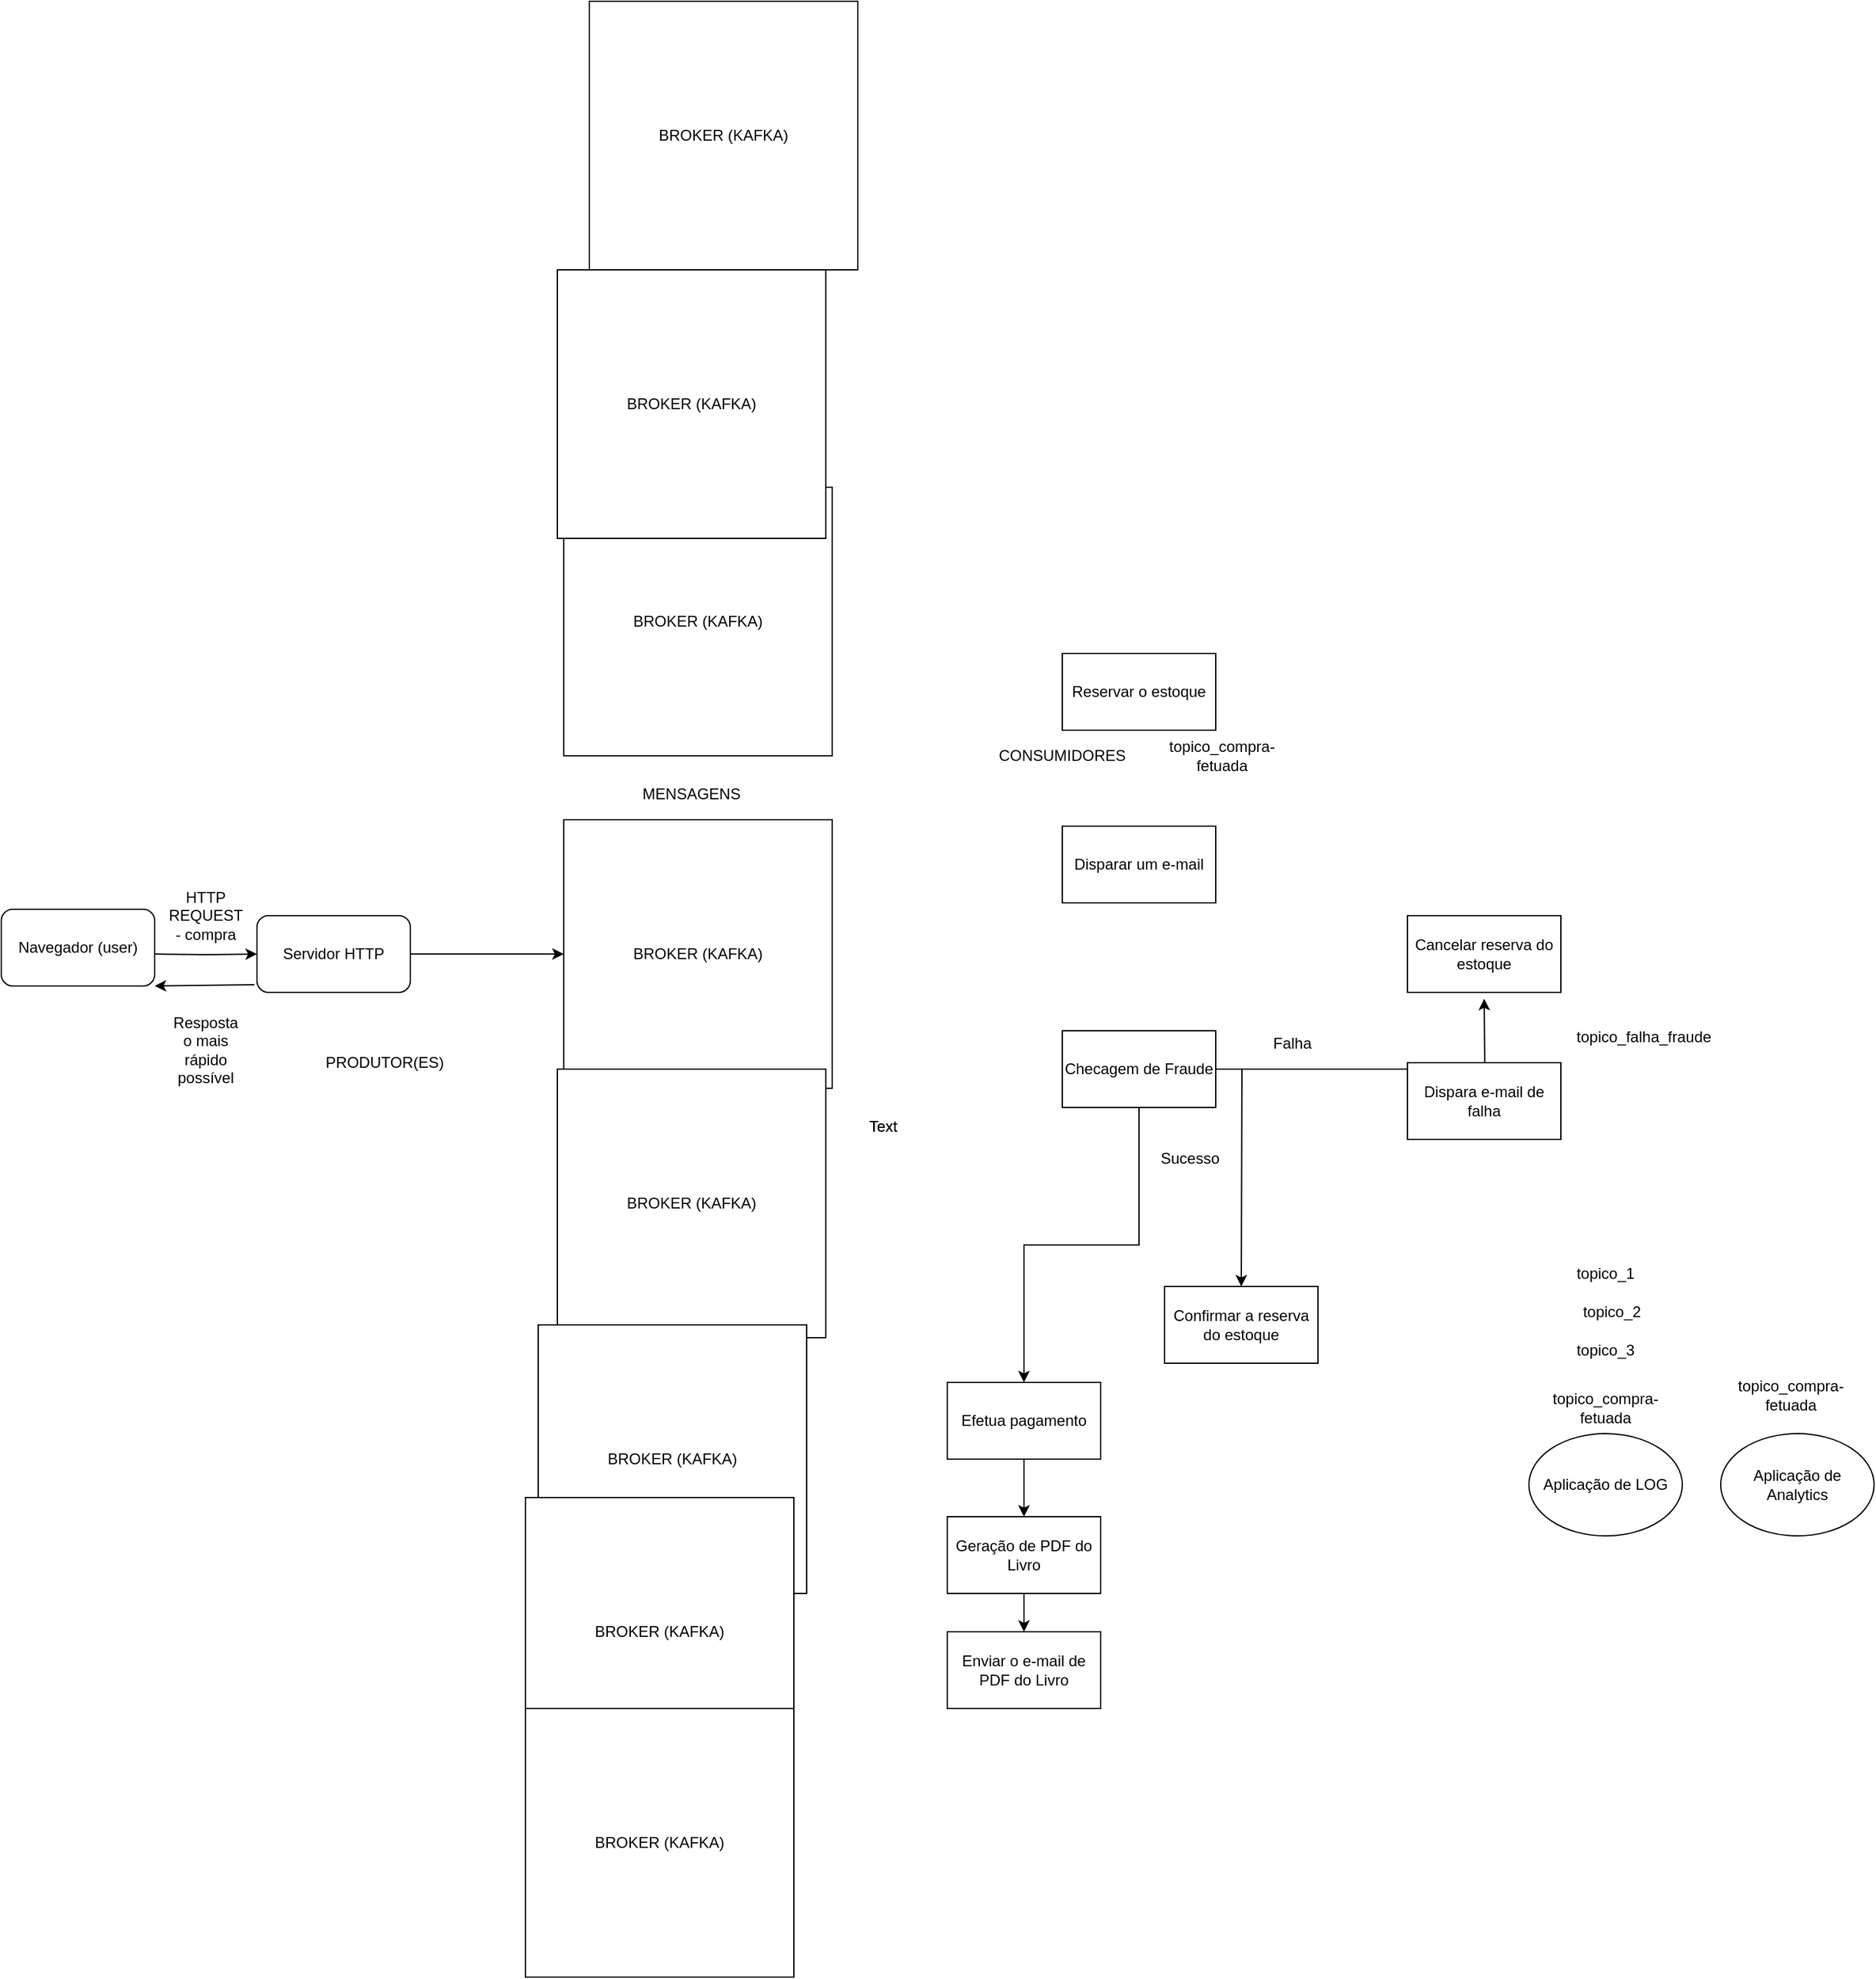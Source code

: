 <mxfile version="14.9.4"><diagram id="NcAeeFJX_roGQFPGLee8" name="Page-1"><mxGraphModel dx="1391" dy="2002" grid="1" gridSize="10" guides="1" tooltips="1" connect="1" arrows="1" fold="1" page="1" pageScale="1" pageWidth="850" pageHeight="1100" math="0" shadow="0"><root><mxCell id="0"/><mxCell id="1" parent="0"/><mxCell id="Q_i4XOdO0OjvZP_RRg-l-7" value="" style="edgeStyle=orthogonalEdgeStyle;rounded=0;orthogonalLoop=1;jettySize=auto;html=1;" parent="1" target="Q_i4XOdO0OjvZP_RRg-l-6" edge="1"><mxGeometry relative="1" as="geometry"><mxPoint x="210" y="215" as="sourcePoint"/></mxGeometry></mxCell><mxCell id="Q_i4XOdO0OjvZP_RRg-l-5" value="Navegador (user)" style="rounded=1;whiteSpace=wrap;html=1;" parent="1" vertex="1"><mxGeometry x="90" y="180" width="120" height="60" as="geometry"/></mxCell><mxCell id="6VEDM0m-h7URRJC64Xdy-4" style="edgeStyle=orthogonalEdgeStyle;rounded=0;orthogonalLoop=1;jettySize=auto;html=1;" edge="1" parent="1" source="Q_i4XOdO0OjvZP_RRg-l-6" target="6VEDM0m-h7URRJC64Xdy-1"><mxGeometry relative="1" as="geometry"/></mxCell><mxCell id="Q_i4XOdO0OjvZP_RRg-l-6" value="Servidor HTTP" style="rounded=1;whiteSpace=wrap;html=1;" parent="1" vertex="1"><mxGeometry x="290" y="185" width="120" height="60" as="geometry"/></mxCell><mxCell id="Q_i4XOdO0OjvZP_RRg-l-8" value="HTTP REQUEST - compra" style="text;html=1;strokeColor=none;fillColor=none;align=center;verticalAlign=middle;whiteSpace=wrap;rounded=0;" parent="1" vertex="1"><mxGeometry x="230" y="175" width="40" height="20" as="geometry"/></mxCell><mxCell id="Q_i4XOdO0OjvZP_RRg-l-15" value="Disparar um e-mail" style="rounded=0;whiteSpace=wrap;html=1;" parent="1" vertex="1"><mxGeometry x="920" y="115" width="120" height="60" as="geometry"/></mxCell><mxCell id="Q_i4XOdO0OjvZP_RRg-l-21" value="" style="endArrow=classic;html=1;exitX=-0.017;exitY=0.9;exitDx=0;exitDy=0;exitPerimeter=0;entryX=1;entryY=1;entryDx=0;entryDy=0;" parent="1" source="Q_i4XOdO0OjvZP_RRg-l-6" target="Q_i4XOdO0OjvZP_RRg-l-5" edge="1"><mxGeometry width="50" height="50" relative="1" as="geometry"><mxPoint x="260" y="290" as="sourcePoint"/><mxPoint x="310" y="240" as="targetPoint"/></mxGeometry></mxCell><mxCell id="Q_i4XOdO0OjvZP_RRg-l-22" value="Resposta o mais rápido possível&lt;br&gt;" style="text;html=1;strokeColor=none;fillColor=none;align=center;verticalAlign=middle;whiteSpace=wrap;rounded=0;" parent="1" vertex="1"><mxGeometry x="230" y="280" width="40" height="20" as="geometry"/></mxCell><mxCell id="Q_i4XOdO0OjvZP_RRg-l-28" value="" style="edgeStyle=orthogonalEdgeStyle;rounded=0;orthogonalLoop=1;jettySize=auto;html=1;" parent="1" source="Q_i4XOdO0OjvZP_RRg-l-23" target="Q_i4XOdO0OjvZP_RRg-l-27" edge="1"><mxGeometry relative="1" as="geometry"/></mxCell><mxCell id="Q_i4XOdO0OjvZP_RRg-l-42" style="edgeStyle=orthogonalEdgeStyle;rounded=0;orthogonalLoop=1;jettySize=auto;html=1;" parent="1" source="Q_i4XOdO0OjvZP_RRg-l-23" edge="1"><mxGeometry relative="1" as="geometry"><mxPoint x="1250" y="250" as="targetPoint"/></mxGeometry></mxCell><mxCell id="Q_i4XOdO0OjvZP_RRg-l-43" style="edgeStyle=orthogonalEdgeStyle;rounded=0;orthogonalLoop=1;jettySize=auto;html=1;" parent="1" source="Q_i4XOdO0OjvZP_RRg-l-23" edge="1"><mxGeometry relative="1" as="geometry"><mxPoint x="1060" y="475" as="targetPoint"/></mxGeometry></mxCell><mxCell id="Q_i4XOdO0OjvZP_RRg-l-23" value="Checagem de Fraude" style="rounded=0;whiteSpace=wrap;html=1;" parent="1" vertex="1"><mxGeometry x="920" y="275" width="120" height="60" as="geometry"/></mxCell><mxCell id="Q_i4XOdO0OjvZP_RRg-l-25" value="Dispara e-mail de falha" style="rounded=0;whiteSpace=wrap;html=1;" parent="1" vertex="1"><mxGeometry x="1190" y="300" width="120" height="60" as="geometry"/></mxCell><mxCell id="Q_i4XOdO0OjvZP_RRg-l-33" value="" style="edgeStyle=orthogonalEdgeStyle;rounded=0;orthogonalLoop=1;jettySize=auto;html=1;" parent="1" source="Q_i4XOdO0OjvZP_RRg-l-27" target="Q_i4XOdO0OjvZP_RRg-l-32" edge="1"><mxGeometry relative="1" as="geometry"/></mxCell><mxCell id="Q_i4XOdO0OjvZP_RRg-l-27" value="Efetua pagamento" style="rounded=0;whiteSpace=wrap;html=1;" parent="1" vertex="1"><mxGeometry x="830" y="550" width="120" height="60" as="geometry"/></mxCell><mxCell id="Q_i4XOdO0OjvZP_RRg-l-29" value="Sucesso" style="text;html=1;strokeColor=none;fillColor=none;align=center;verticalAlign=middle;whiteSpace=wrap;rounded=0;" parent="1" vertex="1"><mxGeometry x="1000" y="365" width="40" height="20" as="geometry"/></mxCell><mxCell id="Q_i4XOdO0OjvZP_RRg-l-31" value="Falha" style="text;html=1;strokeColor=none;fillColor=none;align=center;verticalAlign=middle;whiteSpace=wrap;rounded=0;" parent="1" vertex="1"><mxGeometry x="1080" y="275" width="40" height="20" as="geometry"/></mxCell><mxCell id="Q_i4XOdO0OjvZP_RRg-l-35" value="" style="edgeStyle=orthogonalEdgeStyle;rounded=0;orthogonalLoop=1;jettySize=auto;html=1;" parent="1" source="Q_i4XOdO0OjvZP_RRg-l-32" target="Q_i4XOdO0OjvZP_RRg-l-34" edge="1"><mxGeometry relative="1" as="geometry"/></mxCell><mxCell id="Q_i4XOdO0OjvZP_RRg-l-32" value="Geração de PDF do Livro" style="rounded=0;whiteSpace=wrap;html=1;" parent="1" vertex="1"><mxGeometry x="830" y="655" width="120" height="60" as="geometry"/></mxCell><mxCell id="Q_i4XOdO0OjvZP_RRg-l-34" value="Enviar o e-mail de PDF do Livro" style="rounded=0;whiteSpace=wrap;html=1;" parent="1" vertex="1"><mxGeometry x="830" y="745" width="120" height="60" as="geometry"/></mxCell><mxCell id="Q_i4XOdO0OjvZP_RRg-l-38" value="Reservar o estoque" style="rounded=0;whiteSpace=wrap;html=1;" parent="1" vertex="1"><mxGeometry x="920" y="-20" width="120" height="60" as="geometry"/></mxCell><mxCell id="Q_i4XOdO0OjvZP_RRg-l-41" value="Cancelar reserva do estoque" style="rounded=0;whiteSpace=wrap;html=1;" parent="1" vertex="1"><mxGeometry x="1190" y="185" width="120" height="60" as="geometry"/></mxCell><mxCell id="Q_i4XOdO0OjvZP_RRg-l-44" value="Confirmar a reserva do estoque" style="rounded=0;whiteSpace=wrap;html=1;" parent="1" vertex="1"><mxGeometry x="1000" y="475" width="120" height="60" as="geometry"/></mxCell><mxCell id="6VEDM0m-h7URRJC64Xdy-1" value="BROKER (KAFKA)" style="whiteSpace=wrap;html=1;aspect=fixed;" vertex="1" parent="1"><mxGeometry x="530" y="110" width="210" height="210" as="geometry"/></mxCell><mxCell id="6VEDM0m-h7URRJC64Xdy-5" value="PRODUTOR(ES)" style="text;html=1;strokeColor=none;fillColor=none;align=center;verticalAlign=middle;whiteSpace=wrap;rounded=0;" vertex="1" parent="1"><mxGeometry x="370" y="290" width="40" height="20" as="geometry"/></mxCell><mxCell id="6VEDM0m-h7URRJC64Xdy-6" value="MENSAGENS" style="text;html=1;strokeColor=none;fillColor=none;align=center;verticalAlign=middle;whiteSpace=wrap;rounded=0;" vertex="1" parent="1"><mxGeometry x="610" y="80" width="40" height="20" as="geometry"/></mxCell><mxCell id="6VEDM0m-h7URRJC64Xdy-8" value="CONSUMIDORES" style="text;html=1;strokeColor=none;fillColor=none;align=center;verticalAlign=middle;whiteSpace=wrap;rounded=0;" vertex="1" parent="1"><mxGeometry x="900" y="50" width="40" height="20" as="geometry"/></mxCell><mxCell id="6VEDM0m-h7URRJC64Xdy-10" value="Text" style="text;html=1;strokeColor=none;fillColor=none;align=center;verticalAlign=middle;whiteSpace=wrap;rounded=0;" vertex="1" parent="1"><mxGeometry x="760" y="340" width="40" height="20" as="geometry"/></mxCell><mxCell id="6VEDM0m-h7URRJC64Xdy-11" value="Text" style="text;html=1;strokeColor=none;fillColor=none;align=center;verticalAlign=middle;whiteSpace=wrap;rounded=0;" vertex="1" parent="1"><mxGeometry x="760" y="340" width="40" height="20" as="geometry"/></mxCell><mxCell id="6VEDM0m-h7URRJC64Xdy-12" value="topico_compra-fetuada" style="text;html=1;strokeColor=none;fillColor=none;align=center;verticalAlign=middle;whiteSpace=wrap;rounded=0;" vertex="1" parent="1"><mxGeometry x="990" y="50" width="110" height="20" as="geometry"/></mxCell><mxCell id="6VEDM0m-h7URRJC64Xdy-13" value="Aplicação de LOG" style="ellipse;whiteSpace=wrap;html=1;" vertex="1" parent="1"><mxGeometry x="1285" y="590" width="120" height="80" as="geometry"/></mxCell><mxCell id="6VEDM0m-h7URRJC64Xdy-14" value="Aplicação de Analytics" style="ellipse;whiteSpace=wrap;html=1;" vertex="1" parent="1"><mxGeometry x="1435" y="590" width="120" height="80" as="geometry"/></mxCell><mxCell id="6VEDM0m-h7URRJC64Xdy-15" value="topico_compra-fetuada" style="text;html=1;strokeColor=none;fillColor=none;align=center;verticalAlign=middle;whiteSpace=wrap;rounded=0;" vertex="1" parent="1"><mxGeometry x="1290" y="560" width="110" height="20" as="geometry"/></mxCell><mxCell id="6VEDM0m-h7URRJC64Xdy-16" value="topico_compra-fetuada" style="text;html=1;strokeColor=none;fillColor=none;align=center;verticalAlign=middle;whiteSpace=wrap;rounded=0;" vertex="1" parent="1"><mxGeometry x="1435" y="550" width="110" height="20" as="geometry"/></mxCell><mxCell id="6VEDM0m-h7URRJC64Xdy-17" value="topico_falha_fraude" style="text;html=1;strokeColor=none;fillColor=none;align=center;verticalAlign=middle;whiteSpace=wrap;rounded=0;" vertex="1" parent="1"><mxGeometry x="1320" y="270" width="110" height="20" as="geometry"/></mxCell><mxCell id="6VEDM0m-h7URRJC64Xdy-18" value="BROKER (KAFKA)" style="whiteSpace=wrap;html=1;aspect=fixed;" vertex="1" parent="1"><mxGeometry x="525" y="305" width="210" height="210" as="geometry"/></mxCell><mxCell id="6VEDM0m-h7URRJC64Xdy-19" value="BROKER (KAFKA)" style="whiteSpace=wrap;html=1;aspect=fixed;" vertex="1" parent="1"><mxGeometry x="510" y="505" width="210" height="210" as="geometry"/></mxCell><mxCell id="6VEDM0m-h7URRJC64Xdy-20" value="BROKER (KAFKA)" style="whiteSpace=wrap;html=1;aspect=fixed;" vertex="1" parent="1"><mxGeometry x="500" y="640" width="210" height="210" as="geometry"/></mxCell><mxCell id="6VEDM0m-h7URRJC64Xdy-21" value="BROKER (KAFKA)" style="whiteSpace=wrap;html=1;aspect=fixed;" vertex="1" parent="1"><mxGeometry x="500" y="805" width="210" height="210" as="geometry"/></mxCell><mxCell id="6VEDM0m-h7URRJC64Xdy-22" value="BROKER (KAFKA)" style="whiteSpace=wrap;html=1;aspect=fixed;" vertex="1" parent="1"><mxGeometry x="530" y="-150" width="210" height="210" as="geometry"/></mxCell><mxCell id="6VEDM0m-h7URRJC64Xdy-23" value="BROKER (KAFKA)" style="whiteSpace=wrap;html=1;aspect=fixed;" vertex="1" parent="1"><mxGeometry x="525" y="-320" width="210" height="210" as="geometry"/></mxCell><mxCell id="6VEDM0m-h7URRJC64Xdy-24" value="BROKER (KAFKA)" style="whiteSpace=wrap;html=1;aspect=fixed;" vertex="1" parent="1"><mxGeometry x="550" y="-530" width="210" height="210" as="geometry"/></mxCell><mxCell id="6VEDM0m-h7URRJC64Xdy-27" value="topico_3" style="text;html=1;strokeColor=none;fillColor=none;align=center;verticalAlign=middle;whiteSpace=wrap;rounded=0;" vertex="1" parent="1"><mxGeometry x="1290" y="515" width="110" height="20" as="geometry"/></mxCell><mxCell id="6VEDM0m-h7URRJC64Xdy-28" value="topico_2" style="text;html=1;strokeColor=none;fillColor=none;align=center;verticalAlign=middle;whiteSpace=wrap;rounded=0;" vertex="1" parent="1"><mxGeometry x="1295" y="485" width="110" height="20" as="geometry"/></mxCell><mxCell id="6VEDM0m-h7URRJC64Xdy-29" value="topico_1" style="text;html=1;strokeColor=none;fillColor=none;align=center;verticalAlign=middle;whiteSpace=wrap;rounded=0;" vertex="1" parent="1"><mxGeometry x="1290" y="455" width="110" height="20" as="geometry"/></mxCell></root></mxGraphModel></diagram></mxfile>